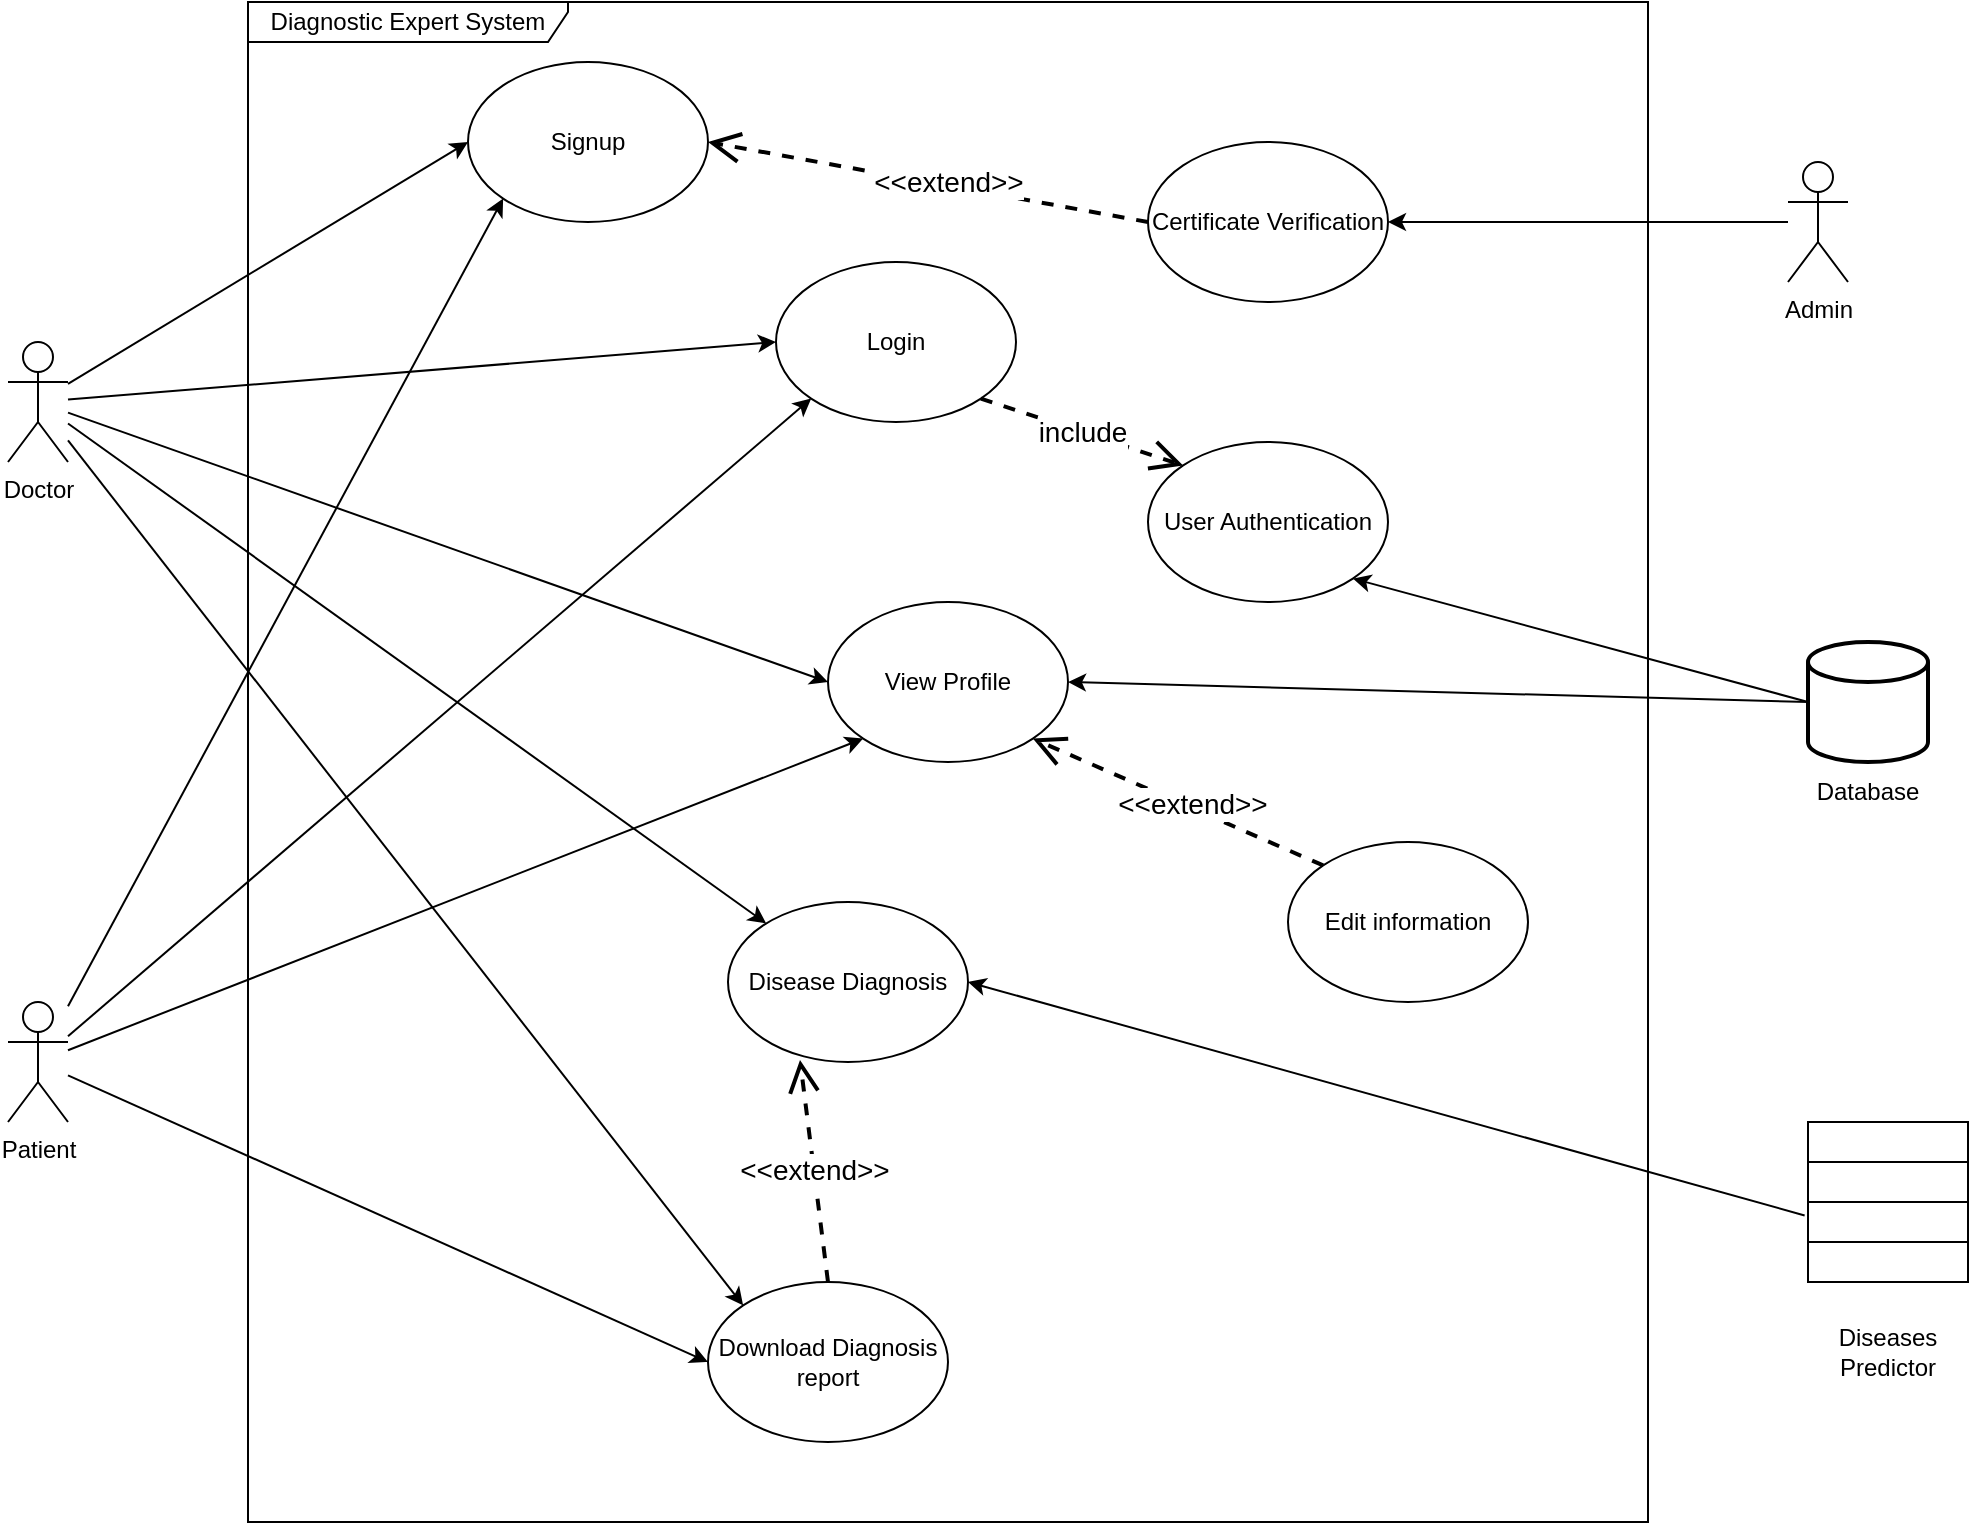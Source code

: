 <mxfile version="22.1.0" type="device">
  <diagram name="Page-1" id="3pNNjOLLp-dWkewPeJOu">
    <mxGraphModel dx="1750" dy="2154" grid="1" gridSize="10" guides="1" tooltips="1" connect="1" arrows="1" fold="1" page="1" pageScale="1" pageWidth="827" pageHeight="1169" math="0" shadow="0">
      <root>
        <mxCell id="0" />
        <mxCell id="1" parent="0" />
        <mxCell id="THiizqAPoF9wOP60l3qA-25" style="rounded=0;orthogonalLoop=1;jettySize=auto;html=1;entryX=0;entryY=0.5;entryDx=0;entryDy=0;" parent="1" source="THiizqAPoF9wOP60l3qA-1" target="THiizqAPoF9wOP60l3qA-5" edge="1">
          <mxGeometry relative="1" as="geometry" />
        </mxCell>
        <mxCell id="THiizqAPoF9wOP60l3qA-26" style="rounded=0;orthogonalLoop=1;jettySize=auto;html=1;" parent="1" source="THiizqAPoF9wOP60l3qA-1" target="THiizqAPoF9wOP60l3qA-6" edge="1">
          <mxGeometry relative="1" as="geometry" />
        </mxCell>
        <mxCell id="WZ7u-tJCwtTSpRBeRJy0-2" style="rounded=0;orthogonalLoop=1;jettySize=auto;html=1;entryX=0;entryY=0.5;entryDx=0;entryDy=0;" parent="1" source="THiizqAPoF9wOP60l3qA-1" target="WZ7u-tJCwtTSpRBeRJy0-1" edge="1">
          <mxGeometry relative="1" as="geometry" />
        </mxCell>
        <mxCell id="WZ7u-tJCwtTSpRBeRJy0-4" style="rounded=0;orthogonalLoop=1;jettySize=auto;html=1;entryX=0;entryY=0;entryDx=0;entryDy=0;" parent="1" source="THiizqAPoF9wOP60l3qA-1" target="THiizqAPoF9wOP60l3qA-7" edge="1">
          <mxGeometry relative="1" as="geometry" />
        </mxCell>
        <mxCell id="WZ7u-tJCwtTSpRBeRJy0-10" style="rounded=0;orthogonalLoop=1;jettySize=auto;html=1;entryX=0;entryY=0.5;entryDx=0;entryDy=0;" parent="1" source="THiizqAPoF9wOP60l3qA-1" target="WZ7u-tJCwtTSpRBeRJy0-8" edge="1">
          <mxGeometry relative="1" as="geometry" />
        </mxCell>
        <object label="Doctor" Doctor="" id="THiizqAPoF9wOP60l3qA-1">
          <mxCell style="shape=umlActor;verticalLabelPosition=bottom;verticalAlign=top;html=1;outlineConnect=0;" parent="1" vertex="1">
            <mxGeometry x="30" y="160" width="30" height="60" as="geometry" />
          </mxCell>
        </object>
        <mxCell id="THiizqAPoF9wOP60l3qA-17" style="rounded=0;orthogonalLoop=1;jettySize=auto;html=1;entryX=0;entryY=0.5;entryDx=0;entryDy=0;" parent="1" source="THiizqAPoF9wOP60l3qA-4" target="THiizqAPoF9wOP60l3qA-7" edge="1">
          <mxGeometry relative="1" as="geometry">
            <mxPoint x="240" y="410" as="targetPoint" />
          </mxGeometry>
        </mxCell>
        <mxCell id="THiizqAPoF9wOP60l3qA-27" style="rounded=0;orthogonalLoop=1;jettySize=auto;html=1;entryX=0;entryY=1;entryDx=0;entryDy=0;" parent="1" source="THiizqAPoF9wOP60l3qA-4" target="THiizqAPoF9wOP60l3qA-5" edge="1">
          <mxGeometry relative="1" as="geometry">
            <mxPoint x="290" y="90" as="targetPoint" />
          </mxGeometry>
        </mxCell>
        <mxCell id="WZ7u-tJCwtTSpRBeRJy0-3" style="rounded=0;orthogonalLoop=1;jettySize=auto;html=1;entryX=0;entryY=1;entryDx=0;entryDy=0;" parent="1" source="THiizqAPoF9wOP60l3qA-4" target="WZ7u-tJCwtTSpRBeRJy0-1" edge="1">
          <mxGeometry relative="1" as="geometry" />
        </mxCell>
        <mxCell id="WZ7u-tJCwtTSpRBeRJy0-11" style="rounded=0;orthogonalLoop=1;jettySize=auto;html=1;entryX=0;entryY=1;entryDx=0;entryDy=0;" parent="1" source="THiizqAPoF9wOP60l3qA-4" target="WZ7u-tJCwtTSpRBeRJy0-8" edge="1">
          <mxGeometry relative="1" as="geometry" />
        </mxCell>
        <mxCell id="THiizqAPoF9wOP60l3qA-4" value="Patient" style="shape=umlActor;verticalLabelPosition=bottom;verticalAlign=top;html=1;outlineConnect=0;" parent="1" vertex="1">
          <mxGeometry x="30" y="490" width="30" height="60" as="geometry" />
        </mxCell>
        <mxCell id="THiizqAPoF9wOP60l3qA-5" value="Login" style="ellipse;whiteSpace=wrap;html=1;" parent="1" vertex="1">
          <mxGeometry x="414" y="120" width="120" height="80" as="geometry" />
        </mxCell>
        <mxCell id="THiizqAPoF9wOP60l3qA-6" value="Disease Diagnosis" style="ellipse;whiteSpace=wrap;html=1;" parent="1" vertex="1">
          <mxGeometry x="390" y="440" width="120" height="80" as="geometry" />
        </mxCell>
        <mxCell id="THiizqAPoF9wOP60l3qA-7" value="Download Diagnosis report" style="ellipse;whiteSpace=wrap;html=1;" parent="1" vertex="1">
          <mxGeometry x="380" y="630" width="120" height="80" as="geometry" />
        </mxCell>
        <mxCell id="THiizqAPoF9wOP60l3qA-20" style="rounded=0;orthogonalLoop=1;jettySize=auto;html=1;entryX=1;entryY=1;entryDx=0;entryDy=0;exitX=0;exitY=0.5;exitDx=0;exitDy=0;exitPerimeter=0;" parent="1" source="zOmUBv-HRwkejwHUCP7N-2" target="THiizqAPoF9wOP60l3qA-29" edge="1">
          <mxGeometry relative="1" as="geometry">
            <mxPoint x="920" y="336.02" as="sourcePoint" />
            <mxPoint x="400" y="40.0" as="targetPoint" />
          </mxGeometry>
        </mxCell>
        <mxCell id="WZ7u-tJCwtTSpRBeRJy0-5" style="rounded=0;orthogonalLoop=1;jettySize=auto;html=1;entryX=1;entryY=0.5;entryDx=0;entryDy=0;exitX=0;exitY=0.5;exitDx=0;exitDy=0;exitPerimeter=0;" parent="1" source="zOmUBv-HRwkejwHUCP7N-2" target="WZ7u-tJCwtTSpRBeRJy0-1" edge="1">
          <mxGeometry relative="1" as="geometry">
            <mxPoint x="920" y="339.6" as="sourcePoint" />
          </mxGeometry>
        </mxCell>
        <mxCell id="THiizqAPoF9wOP60l3qA-24" value="&amp;lt;&amp;lt;extend&amp;gt;&amp;gt;" style="endArrow=open;endSize=12;dashed=1;html=1;rounded=0;entryX=0.3;entryY=0.987;entryDx=0;entryDy=0;entryPerimeter=0;exitX=0.5;exitY=0;exitDx=0;exitDy=0;strokeWidth=2;fontSize=14;" parent="1" source="THiizqAPoF9wOP60l3qA-7" target="THiizqAPoF9wOP60l3qA-6" edge="1">
          <mxGeometry x="-0.001" width="160" relative="1" as="geometry">
            <mxPoint x="290" y="390" as="sourcePoint" />
            <mxPoint x="340" y="540" as="targetPoint" />
            <mxPoint as="offset" />
          </mxGeometry>
        </mxCell>
        <mxCell id="THiizqAPoF9wOP60l3qA-29" value="User Authentication" style="ellipse;whiteSpace=wrap;html=1;" parent="1" vertex="1">
          <mxGeometry x="600" y="210" width="120" height="80" as="geometry" />
        </mxCell>
        <mxCell id="THiizqAPoF9wOP60l3qA-30" value="include" style="endArrow=open;endSize=12;dashed=1;html=1;rounded=0;exitX=1;exitY=1;exitDx=0;exitDy=0;entryX=0;entryY=0;entryDx=0;entryDy=0;strokeWidth=2;fontSize=14;" parent="1" source="THiizqAPoF9wOP60l3qA-5" target="THiizqAPoF9wOP60l3qA-29" edge="1">
          <mxGeometry width="160" relative="1" as="geometry">
            <mxPoint x="400" y="120" as="sourcePoint" />
            <mxPoint x="590" y="90" as="targetPoint" />
          </mxGeometry>
        </mxCell>
        <mxCell id="THiizqAPoF9wOP60l3qA-32" style="rounded=0;orthogonalLoop=1;jettySize=auto;html=1;entryX=1;entryY=0.5;entryDx=0;entryDy=0;exitX=-0.021;exitY=0.584;exitDx=0;exitDy=0;exitPerimeter=0;" parent="1" source="zOmUBv-HRwkejwHUCP7N-9" target="THiizqAPoF9wOP60l3qA-6" edge="1">
          <mxGeometry relative="1" as="geometry">
            <mxPoint x="920" y="595.765" as="sourcePoint" />
          </mxGeometry>
        </mxCell>
        <mxCell id="THiizqAPoF9wOP60l3qA-35" value="Diagnostic Expert System" style="shape=umlFrame;whiteSpace=wrap;html=1;pointerEvents=0;width=160;height=20;" parent="1" vertex="1">
          <mxGeometry x="150" y="-10" width="700" height="760" as="geometry" />
        </mxCell>
        <mxCell id="WZ7u-tJCwtTSpRBeRJy0-1" value="View Profile" style="ellipse;whiteSpace=wrap;html=1;" parent="1" vertex="1">
          <mxGeometry x="440" y="290" width="120" height="80" as="geometry" />
        </mxCell>
        <mxCell id="WZ7u-tJCwtTSpRBeRJy0-12" style="rounded=0;orthogonalLoop=1;jettySize=auto;html=1;entryX=1;entryY=0.5;entryDx=0;entryDy=0;" parent="1" source="WZ7u-tJCwtTSpRBeRJy0-6" target="WZ7u-tJCwtTSpRBeRJy0-9" edge="1">
          <mxGeometry relative="1" as="geometry">
            <mxPoint x="790" y="150" as="targetPoint" />
          </mxGeometry>
        </mxCell>
        <object label="Admin" Doctor="" id="WZ7u-tJCwtTSpRBeRJy0-6">
          <mxCell style="shape=umlActor;verticalLabelPosition=bottom;verticalAlign=top;html=1;outlineConnect=0;" parent="1" vertex="1">
            <mxGeometry x="920" y="70" width="30" height="60" as="geometry" />
          </mxCell>
        </object>
        <mxCell id="WZ7u-tJCwtTSpRBeRJy0-7" value="&amp;lt;&amp;lt;extend&amp;gt;&amp;gt;" style="endArrow=open;endSize=12;dashed=1;html=1;rounded=0;exitX=0;exitY=0.5;exitDx=0;exitDy=0;entryX=1;entryY=0.5;entryDx=0;entryDy=0;strokeWidth=2;fontSize=14;" parent="1" source="WZ7u-tJCwtTSpRBeRJy0-9" target="WZ7u-tJCwtTSpRBeRJy0-8" edge="1">
          <mxGeometry x="-0.088" y="-2" width="160" relative="1" as="geometry">
            <mxPoint x="600" y="121" as="sourcePoint" />
            <mxPoint x="620" y="60" as="targetPoint" />
            <mxPoint as="offset" />
          </mxGeometry>
        </mxCell>
        <mxCell id="WZ7u-tJCwtTSpRBeRJy0-8" value="Signup" style="ellipse;whiteSpace=wrap;html=1;" parent="1" vertex="1">
          <mxGeometry x="260" y="20" width="120" height="80" as="geometry" />
        </mxCell>
        <mxCell id="WZ7u-tJCwtTSpRBeRJy0-9" value="Certificate Verification" style="ellipse;whiteSpace=wrap;html=1;" parent="1" vertex="1">
          <mxGeometry x="600" y="60" width="120" height="80" as="geometry" />
        </mxCell>
        <mxCell id="WZ7u-tJCwtTSpRBeRJy0-19" value="&amp;lt;&amp;lt;extend&amp;gt;&amp;gt;" style="endArrow=open;endSize=12;dashed=1;html=1;rounded=0;entryX=1;entryY=1;entryDx=0;entryDy=0;strokeWidth=2;fontSize=14;exitX=0;exitY=0;exitDx=0;exitDy=0;" parent="1" source="WZ7u-tJCwtTSpRBeRJy0-20" target="WZ7u-tJCwtTSpRBeRJy0-1" edge="1">
          <mxGeometry x="-0.088" y="-2" width="160" relative="1" as="geometry">
            <mxPoint x="610" y="420" as="sourcePoint" />
            <mxPoint x="530" y="420" as="targetPoint" />
            <mxPoint as="offset" />
          </mxGeometry>
        </mxCell>
        <mxCell id="WZ7u-tJCwtTSpRBeRJy0-20" value="Edit information" style="ellipse;whiteSpace=wrap;html=1;" parent="1" vertex="1">
          <mxGeometry x="670" y="410" width="120" height="80" as="geometry" />
        </mxCell>
        <mxCell id="zOmUBv-HRwkejwHUCP7N-2" value="" style="strokeWidth=2;html=1;shape=mxgraph.flowchart.database;whiteSpace=wrap;" vertex="1" parent="1">
          <mxGeometry x="930" y="310" width="60" height="60" as="geometry" />
        </mxCell>
        <mxCell id="zOmUBv-HRwkejwHUCP7N-5" value="Database" style="text;html=1;strokeColor=none;fillColor=none;align=center;verticalAlign=middle;whiteSpace=wrap;rounded=0;" vertex="1" parent="1">
          <mxGeometry x="930" y="370" width="60" height="30" as="geometry" />
        </mxCell>
        <mxCell id="zOmUBv-HRwkejwHUCP7N-9" value="" style="whiteSpace=wrap;html=1;aspect=fixed;" vertex="1" parent="1">
          <mxGeometry x="930" y="550" width="80" height="80" as="geometry" />
        </mxCell>
        <mxCell id="zOmUBv-HRwkejwHUCP7N-10" value="" style="endArrow=none;html=1;rounded=0;entryX=1;entryY=0.25;entryDx=0;entryDy=0;exitX=0;exitY=0.25;exitDx=0;exitDy=0;" edge="1" parent="1" source="zOmUBv-HRwkejwHUCP7N-9" target="zOmUBv-HRwkejwHUCP7N-9">
          <mxGeometry width="50" height="50" relative="1" as="geometry">
            <mxPoint x="840" y="590" as="sourcePoint" />
            <mxPoint x="890" y="540" as="targetPoint" />
          </mxGeometry>
        </mxCell>
        <mxCell id="zOmUBv-HRwkejwHUCP7N-11" value="" style="endArrow=none;html=1;rounded=0;entryX=1;entryY=0.5;entryDx=0;entryDy=0;exitX=0;exitY=0.5;exitDx=0;exitDy=0;" edge="1" parent="1" source="zOmUBv-HRwkejwHUCP7N-9" target="zOmUBv-HRwkejwHUCP7N-9">
          <mxGeometry width="50" height="50" relative="1" as="geometry">
            <mxPoint x="930" y="590" as="sourcePoint" />
            <mxPoint x="1010" y="589.77" as="targetPoint" />
          </mxGeometry>
        </mxCell>
        <mxCell id="zOmUBv-HRwkejwHUCP7N-12" value="" style="endArrow=none;html=1;rounded=0;entryX=1;entryY=0.75;entryDx=0;entryDy=0;exitX=0;exitY=0.75;exitDx=0;exitDy=0;" edge="1" parent="1" source="zOmUBv-HRwkejwHUCP7N-9" target="zOmUBv-HRwkejwHUCP7N-9">
          <mxGeometry width="50" height="50" relative="1" as="geometry">
            <mxPoint x="930" y="610" as="sourcePoint" />
            <mxPoint x="1010" y="610" as="targetPoint" />
          </mxGeometry>
        </mxCell>
        <mxCell id="zOmUBv-HRwkejwHUCP7N-13" value="Diseases Predictor" style="text;html=1;strokeColor=none;fillColor=none;align=center;verticalAlign=middle;whiteSpace=wrap;rounded=0;" vertex="1" parent="1">
          <mxGeometry x="940" y="650" width="60" height="30" as="geometry" />
        </mxCell>
      </root>
    </mxGraphModel>
  </diagram>
</mxfile>
